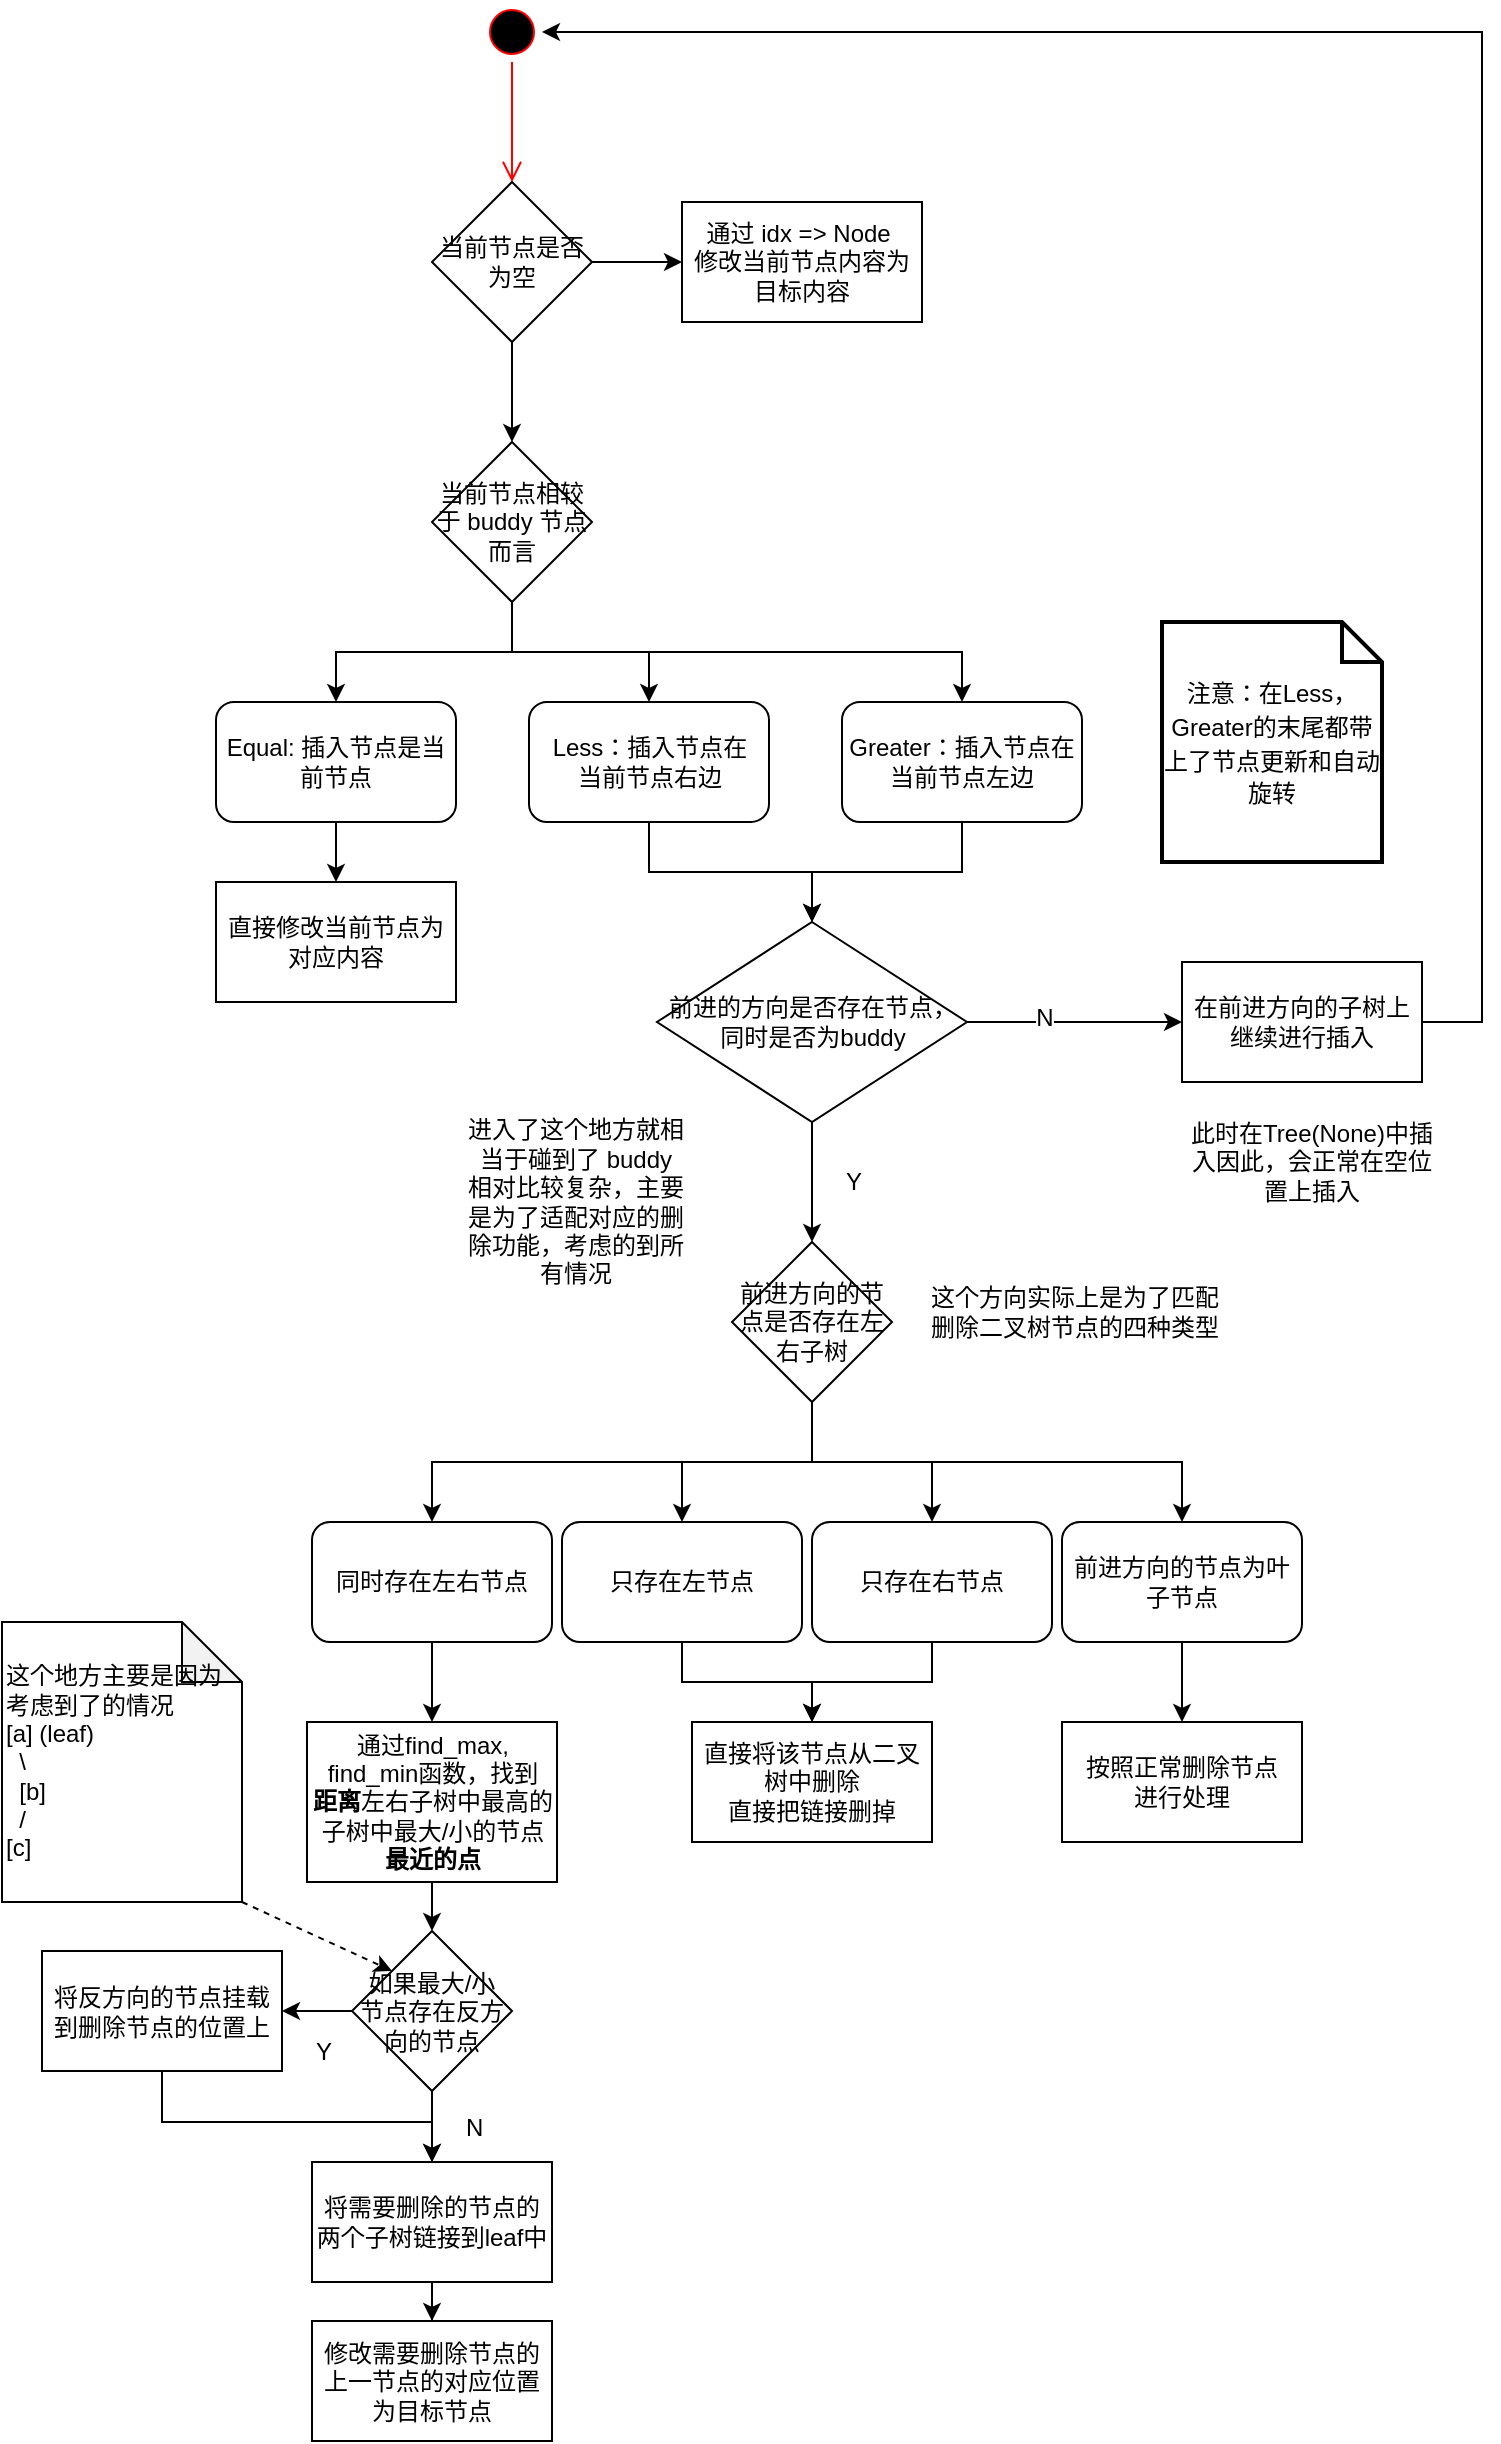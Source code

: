 <mxfile version="12.2.4" pages="1"><diagram id="K88DrV1AtaACCC0kCnvO" name="Page-1"><mxGraphModel dx="732" dy="439" grid="1" gridSize="10" guides="1" tooltips="1" connect="1" arrows="1" fold="1" page="1" pageScale="1" pageWidth="827" pageHeight="1169" math="0" shadow="0"><root><mxCell id="0"/><mxCell id="1" parent="0"/><mxCell id="2" value="" style="ellipse;html=1;shape=startState;fillColor=#000000;strokeColor=#ff0000;" parent="1" vertex="1"><mxGeometry x="270" y="60" width="30" height="30" as="geometry"/></mxCell><mxCell id="3" value="" style="edgeStyle=orthogonalEdgeStyle;html=1;verticalAlign=bottom;endArrow=open;endSize=8;strokeColor=#ff0000;entryX=0.5;entryY=0;entryDx=0;entryDy=0;" parent="1" source="2" target="4" edge="1"><mxGeometry relative="1" as="geometry"><mxPoint x="285" y="160" as="targetPoint"/></mxGeometry></mxCell><mxCell id="5" style="edgeStyle=orthogonalEdgeStyle;rounded=0;orthogonalLoop=1;jettySize=auto;html=1;exitX=1;exitY=0.5;exitDx=0;exitDy=0;entryX=0;entryY=0.5;entryDx=0;entryDy=0;" parent="1" source="4" target="6" edge="1"><mxGeometry relative="1" as="geometry"><mxPoint x="370" y="190.333" as="targetPoint"/></mxGeometry></mxCell><mxCell id="14" style="edgeStyle=orthogonalEdgeStyle;rounded=0;orthogonalLoop=1;jettySize=auto;html=1;exitX=0.5;exitY=1;exitDx=0;exitDy=0;entryX=0.5;entryY=0;entryDx=0;entryDy=0;" parent="1" source="4" target="7" edge="1"><mxGeometry relative="1" as="geometry"/></mxCell><mxCell id="4" value="当前节点是否为空" style="rhombus;whiteSpace=wrap;html=1;" parent="1" vertex="1"><mxGeometry x="245" y="150" width="80" height="80" as="geometry"/></mxCell><mxCell id="6" value="通过 idx =&amp;gt; Node&amp;nbsp;&lt;br&gt;修改当前节点内容为目标内容" style="rounded=0;whiteSpace=wrap;html=1;" parent="1" vertex="1"><mxGeometry x="370" y="160" width="120" height="60" as="geometry"/></mxCell><mxCell id="8" style="edgeStyle=orthogonalEdgeStyle;rounded=0;orthogonalLoop=1;jettySize=auto;html=1;exitX=0.5;exitY=1;exitDx=0;exitDy=0;entryX=0.5;entryY=0;entryDx=0;entryDy=0;" parent="1" source="7" target="9" edge="1"><mxGeometry relative="1" as="geometry"><mxPoint x="190" y="430" as="targetPoint"/></mxGeometry></mxCell><mxCell id="12" style="edgeStyle=orthogonalEdgeStyle;rounded=0;orthogonalLoop=1;jettySize=auto;html=1;exitX=0.5;exitY=1;exitDx=0;exitDy=0;" parent="1" source="7" target="10" edge="1"><mxGeometry relative="1" as="geometry"/></mxCell><mxCell id="13" style="edgeStyle=orthogonalEdgeStyle;rounded=0;orthogonalLoop=1;jettySize=auto;html=1;exitX=0.5;exitY=1;exitDx=0;exitDy=0;" parent="1" source="7" target="11" edge="1"><mxGeometry relative="1" as="geometry"/></mxCell><mxCell id="7" value="当前节点相较于 buddy 节点而言" style="rhombus;whiteSpace=wrap;html=1;" parent="1" vertex="1"><mxGeometry x="245" y="280" width="80" height="80" as="geometry"/></mxCell><mxCell id="79" style="edgeStyle=orthogonalEdgeStyle;rounded=0;orthogonalLoop=1;jettySize=auto;html=1;" parent="1" source="9" target="19" edge="1"><mxGeometry relative="1" as="geometry"/></mxCell><mxCell id="9" value="Less：插入节点在&lt;br&gt;当前节点右边" style="rounded=1;whiteSpace=wrap;html=1;" parent="1" vertex="1"><mxGeometry x="293.5" y="410" width="120" height="60" as="geometry"/></mxCell><mxCell id="82" style="edgeStyle=orthogonalEdgeStyle;rounded=0;orthogonalLoop=1;jettySize=auto;html=1;" parent="1" source="10" target="81" edge="1"><mxGeometry relative="1" as="geometry"/></mxCell><mxCell id="10" value="Equal: 插入节点是当前节点" style="rounded=1;whiteSpace=wrap;html=1;" parent="1" vertex="1"><mxGeometry x="137" y="410" width="120" height="60" as="geometry"/></mxCell><mxCell id="80" style="edgeStyle=orthogonalEdgeStyle;rounded=0;orthogonalLoop=1;jettySize=auto;html=1;" parent="1" source="11" target="19" edge="1"><mxGeometry relative="1" as="geometry"/></mxCell><mxCell id="11" value="Greater：插入节点在当前节点左边" style="rounded=1;whiteSpace=wrap;html=1;" parent="1" vertex="1"><mxGeometry x="450" y="410" width="120" height="60" as="geometry"/></mxCell><mxCell id="21" style="edgeStyle=orthogonalEdgeStyle;rounded=0;orthogonalLoop=1;jettySize=auto;html=1;exitX=1;exitY=0.5;exitDx=0;exitDy=0;entryX=0;entryY=0.5;entryDx=0;entryDy=0;" parent="1" source="19" target="23" edge="1"><mxGeometry relative="1" as="geometry"><mxPoint x="620" y="570" as="targetPoint"/></mxGeometry></mxCell><mxCell id="22" value="N" style="text;html=1;resizable=0;points=[];align=center;verticalAlign=middle;labelBackgroundColor=#ffffff;" parent="21" vertex="1" connectable="0"><mxGeometry x="-0.29" y="2" relative="1" as="geometry"><mxPoint as="offset"/></mxGeometry></mxCell><mxCell id="35" style="edgeStyle=orthogonalEdgeStyle;rounded=0;orthogonalLoop=1;jettySize=auto;html=1;exitX=0.5;exitY=1;exitDx=0;exitDy=0;entryX=0.5;entryY=0;entryDx=0;entryDy=0;" parent="1" source="19" target="36" edge="1"><mxGeometry relative="1" as="geometry"><mxPoint x="435" y="650" as="targetPoint"/></mxGeometry></mxCell><mxCell id="19" value="前进的方向是否存在节点，同时是否为buddy" style="rhombus;whiteSpace=wrap;html=1;" parent="1" vertex="1"><mxGeometry x="357.5" y="520" width="155" height="100" as="geometry"/></mxCell><mxCell id="26" style="edgeStyle=orthogonalEdgeStyle;rounded=0;orthogonalLoop=1;jettySize=auto;html=1;" parent="1" source="23" target="2" edge="1"><mxGeometry relative="1" as="geometry"><Array as="points"><mxPoint x="770" y="570"/><mxPoint x="770" y="75"/></Array></mxGeometry></mxCell><mxCell id="23" value="在前进方向的子树上继续进行插入" style="rounded=0;whiteSpace=wrap;html=1;" parent="1" vertex="1"><mxGeometry x="620" y="540" width="120" height="60" as="geometry"/></mxCell><mxCell id="31" value="此时在Tree(None)中插入因此，会正常在空位置上插入" style="text;html=1;strokeColor=none;fillColor=none;align=center;verticalAlign=middle;whiteSpace=wrap;rounded=0;" parent="1" vertex="1"><mxGeometry x="620" y="610" width="130" height="60" as="geometry"/></mxCell><mxCell id="47" style="edgeStyle=orthogonalEdgeStyle;rounded=0;orthogonalLoop=1;jettySize=auto;html=1;" parent="1" source="36" target="43" edge="1"><mxGeometry relative="1" as="geometry"/></mxCell><mxCell id="48" style="edgeStyle=orthogonalEdgeStyle;rounded=0;orthogonalLoop=1;jettySize=auto;html=1;exitX=0.5;exitY=1;exitDx=0;exitDy=0;" parent="1" source="36" target="42" edge="1"><mxGeometry relative="1" as="geometry"/></mxCell><mxCell id="49" style="edgeStyle=orthogonalEdgeStyle;rounded=0;orthogonalLoop=1;jettySize=auto;html=1;exitX=0.5;exitY=1;exitDx=0;exitDy=0;" parent="1" source="36" target="44" edge="1"><mxGeometry relative="1" as="geometry"/></mxCell><mxCell id="50" style="edgeStyle=orthogonalEdgeStyle;rounded=0;orthogonalLoop=1;jettySize=auto;html=1;exitX=0.5;exitY=1;exitDx=0;exitDy=0;entryX=0.5;entryY=0;entryDx=0;entryDy=0;" parent="1" source="36" target="45" edge="1"><mxGeometry relative="1" as="geometry"/></mxCell><mxCell id="36" value="前进方向的节点是否存在左右子树" style="rhombus;whiteSpace=wrap;html=1;" parent="1" vertex="1"><mxGeometry x="395" y="680" width="80" height="80" as="geometry"/></mxCell><mxCell id="41" value="这个方向实际上是为了匹配删除二叉树节点的四种类型" style="text;html=1;strokeColor=none;fillColor=none;align=center;verticalAlign=middle;whiteSpace=wrap;rounded=0;" parent="1" vertex="1"><mxGeometry x="493" y="690" width="147" height="50" as="geometry"/></mxCell><mxCell id="55" style="edgeStyle=orthogonalEdgeStyle;rounded=0;orthogonalLoop=1;jettySize=auto;html=1;" parent="1" source="42" target="54" edge="1"><mxGeometry relative="1" as="geometry"/></mxCell><mxCell id="42" value="同时存在左右节点" style="rounded=1;whiteSpace=wrap;html=1;" parent="1" vertex="1"><mxGeometry x="185" y="820" width="120" height="60" as="geometry"/></mxCell><mxCell id="78" style="edgeStyle=orthogonalEdgeStyle;rounded=0;orthogonalLoop=1;jettySize=auto;html=1;" parent="1" source="43" target="76" edge="1"><mxGeometry relative="1" as="geometry"/></mxCell><mxCell id="43" value="只存在左节点" style="rounded=1;whiteSpace=wrap;html=1;" parent="1" vertex="1"><mxGeometry x="310" y="820" width="120" height="60" as="geometry"/></mxCell><mxCell id="77" style="edgeStyle=orthogonalEdgeStyle;rounded=0;orthogonalLoop=1;jettySize=auto;html=1;entryX=0.5;entryY=0;entryDx=0;entryDy=0;" parent="1" source="44" target="76" edge="1"><mxGeometry relative="1" as="geometry"/></mxCell><mxCell id="44" value="只存在右节点" style="rounded=1;whiteSpace=wrap;html=1;" parent="1" vertex="1"><mxGeometry x="435" y="820" width="120" height="60" as="geometry"/></mxCell><mxCell id="52" style="edgeStyle=orthogonalEdgeStyle;rounded=0;orthogonalLoop=1;jettySize=auto;html=1;" parent="1" source="45" target="51" edge="1"><mxGeometry relative="1" as="geometry"/></mxCell><mxCell id="45" value="前进方向的节点为叶子节点" style="rounded=1;whiteSpace=wrap;html=1;" parent="1" vertex="1"><mxGeometry x="560" y="820" width="120" height="60" as="geometry"/></mxCell><mxCell id="51" value="按照正常删除节点&lt;br&gt;进行处理" style="rounded=0;whiteSpace=wrap;html=1;" parent="1" vertex="1"><mxGeometry x="560" y="920" width="120" height="60" as="geometry"/></mxCell><mxCell id="53" value="Y" style="text;html=1;resizable=0;points=[];autosize=1;align=left;verticalAlign=top;spacingTop=-4;" parent="1" vertex="1"><mxGeometry x="450" y="640" width="20" height="20" as="geometry"/></mxCell><mxCell id="60" style="edgeStyle=orthogonalEdgeStyle;rounded=0;orthogonalLoop=1;jettySize=auto;html=1;" parent="1" source="54" target="57" edge="1"><mxGeometry relative="1" as="geometry"/></mxCell><mxCell id="54" value="通过find_max, find_min函数，找到&lt;br&gt;&lt;b&gt;距离&lt;/b&gt;左右子树中最高的子树中最大/小的节点&lt;b&gt;最近的点&lt;/b&gt;" style="rounded=0;whiteSpace=wrap;html=1;" parent="1" vertex="1"><mxGeometry x="182.5" y="920" width="125" height="80" as="geometry"/></mxCell><mxCell id="61" style="edgeStyle=orthogonalEdgeStyle;rounded=0;orthogonalLoop=1;jettySize=auto;html=1;" parent="1" source="57" target="59" edge="1"><mxGeometry relative="1" as="geometry"/></mxCell><mxCell id="72" style="edgeStyle=orthogonalEdgeStyle;rounded=0;orthogonalLoop=1;jettySize=auto;html=1;" parent="1" source="57" target="71" edge="1"><mxGeometry relative="1" as="geometry"/></mxCell><mxCell id="57" value="如果最大/小&lt;br&gt;节点存在反方向的节点" style="rhombus;whiteSpace=wrap;html=1;" parent="1" vertex="1"><mxGeometry x="205" y="1024.5" width="80" height="80" as="geometry"/></mxCell><mxCell id="73" style="edgeStyle=orthogonalEdgeStyle;rounded=0;orthogonalLoop=1;jettySize=auto;html=1;entryX=0.5;entryY=0;entryDx=0;entryDy=0;" parent="1" source="59" target="71" edge="1"><mxGeometry relative="1" as="geometry"><Array as="points"><mxPoint x="110" y="1120"/><mxPoint x="245" y="1120"/></Array></mxGeometry></mxCell><mxCell id="59" value="将反方向的节点挂载到删除节点的位置上" style="rounded=0;whiteSpace=wrap;html=1;" parent="1" vertex="1"><mxGeometry x="50" y="1034.5" width="120" height="60" as="geometry"/></mxCell><mxCell id="65" value="这个地方主要是因为考虑到了的情况&lt;br&gt;[a] (leaf)&lt;br&gt;&amp;nbsp; \&lt;br&gt;&amp;nbsp; [b]&lt;br&gt;&amp;nbsp; /&lt;br&gt;[c]" style="shape=note;whiteSpace=wrap;html=1;backgroundOutline=1;darkOpacity=0.05;align=left;" parent="1" vertex="1"><mxGeometry x="30" y="870" width="120" height="140" as="geometry"/></mxCell><mxCell id="67" value="" style="endArrow=classic;html=1;entryX=0;entryY=0;entryDx=0;entryDy=0;exitX=1;exitY=1;exitDx=0;exitDy=0;exitPerimeter=0;dashed=1;" parent="1" source="65" target="57" edge="1"><mxGeometry width="50" height="50" relative="1" as="geometry"><mxPoint x="10" y="1290" as="sourcePoint"/><mxPoint x="60" y="1240" as="targetPoint"/></mxGeometry></mxCell><mxCell id="69" value="N" style="text;html=1;resizable=0;points=[];autosize=1;align=left;verticalAlign=top;spacingTop=-4;" parent="1" vertex="1"><mxGeometry x="260" y="1112.5" width="20" height="20" as="geometry"/></mxCell><mxCell id="70" value="Y" style="text;html=1;resizable=0;points=[];autosize=1;align=left;verticalAlign=top;spacingTop=-4;" parent="1" vertex="1"><mxGeometry x="185" y="1074.5" width="20" height="20" as="geometry"/></mxCell><mxCell id="75" style="edgeStyle=orthogonalEdgeStyle;rounded=0;orthogonalLoop=1;jettySize=auto;html=1;" parent="1" source="71" target="74" edge="1"><mxGeometry relative="1" as="geometry"/></mxCell><mxCell id="71" value="将需要删除的节点的两个子树链接到leaf中" style="rounded=0;whiteSpace=wrap;html=1;" parent="1" vertex="1"><mxGeometry x="185" y="1140" width="120" height="60" as="geometry"/></mxCell><mxCell id="74" value="修改需要删除节点的上一节点的对应位置为目标节点" style="rounded=0;whiteSpace=wrap;html=1;" parent="1" vertex="1"><mxGeometry x="185" y="1219.5" width="120" height="60" as="geometry"/></mxCell><mxCell id="76" value="直接将该节点从二叉树中删除&lt;br&gt;直接把链接删掉" style="rounded=0;whiteSpace=wrap;html=1;" parent="1" vertex="1"><mxGeometry x="375" y="920" width="120" height="60" as="geometry"/></mxCell><mxCell id="81" value="直接修改当前节点为对应内容" style="rounded=0;whiteSpace=wrap;html=1;" parent="1" vertex="1"><mxGeometry x="137" y="500" width="120" height="60" as="geometry"/></mxCell><mxCell id="83" value="&lt;font style=&quot;font-size: 12px&quot;&gt;注意：在Less，Greater的末尾都带上了节点更新和自动旋转&lt;/font&gt;" style="shape=note;strokeWidth=2;fontSize=14;size=20;whiteSpace=wrap;html=1;" parent="1" vertex="1"><mxGeometry x="610" y="370" width="110" height="120" as="geometry"/></mxCell><mxCell id="85" value="进入了这个地方就相当于碰到了 buddy&lt;br&gt;相对比较复杂，主要是为了适配对应的删除功能，考虑的到所有情况" style="text;html=1;strokeColor=none;fillColor=none;align=center;verticalAlign=middle;whiteSpace=wrap;rounded=0;" parent="1" vertex="1"><mxGeometry x="257" y="600" width="120" height="120" as="geometry"/></mxCell></root></mxGraphModel></diagram></mxfile>